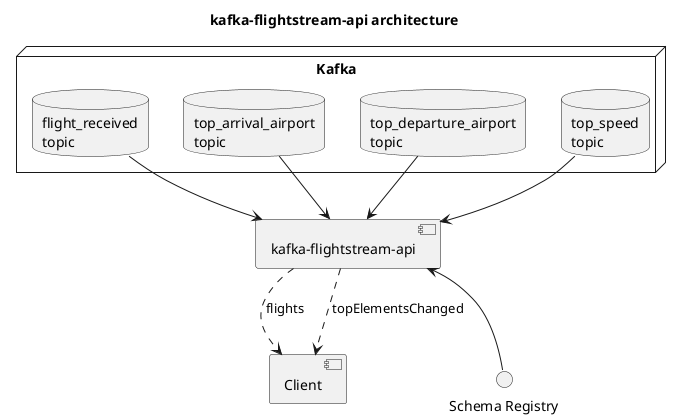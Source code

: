 @startuml
title kafka-flightstream-api architecture

[kafka-flightstream-api] as API
[Client] as client

interface "Schema Registry" as SchemaRegistry

node Kafka {
    database "flight_received\ntopic" as FlightTopic
    database "top_arrival_airport\ntopic" as ArrivalAirportTopic
    database "top_departure_airport\ntopic" as DepartureAirportTopic
    database "top_speed\ntopic" as SpeedTopic
}

FlightTopic --> API
ArrivalAirportTopic --> API
DepartureAirportTopic --> API
SpeedTopic --> API
API <-- SchemaRegistry
API ..> client : flights
API ..> client : topElementsChanged
@enduml
